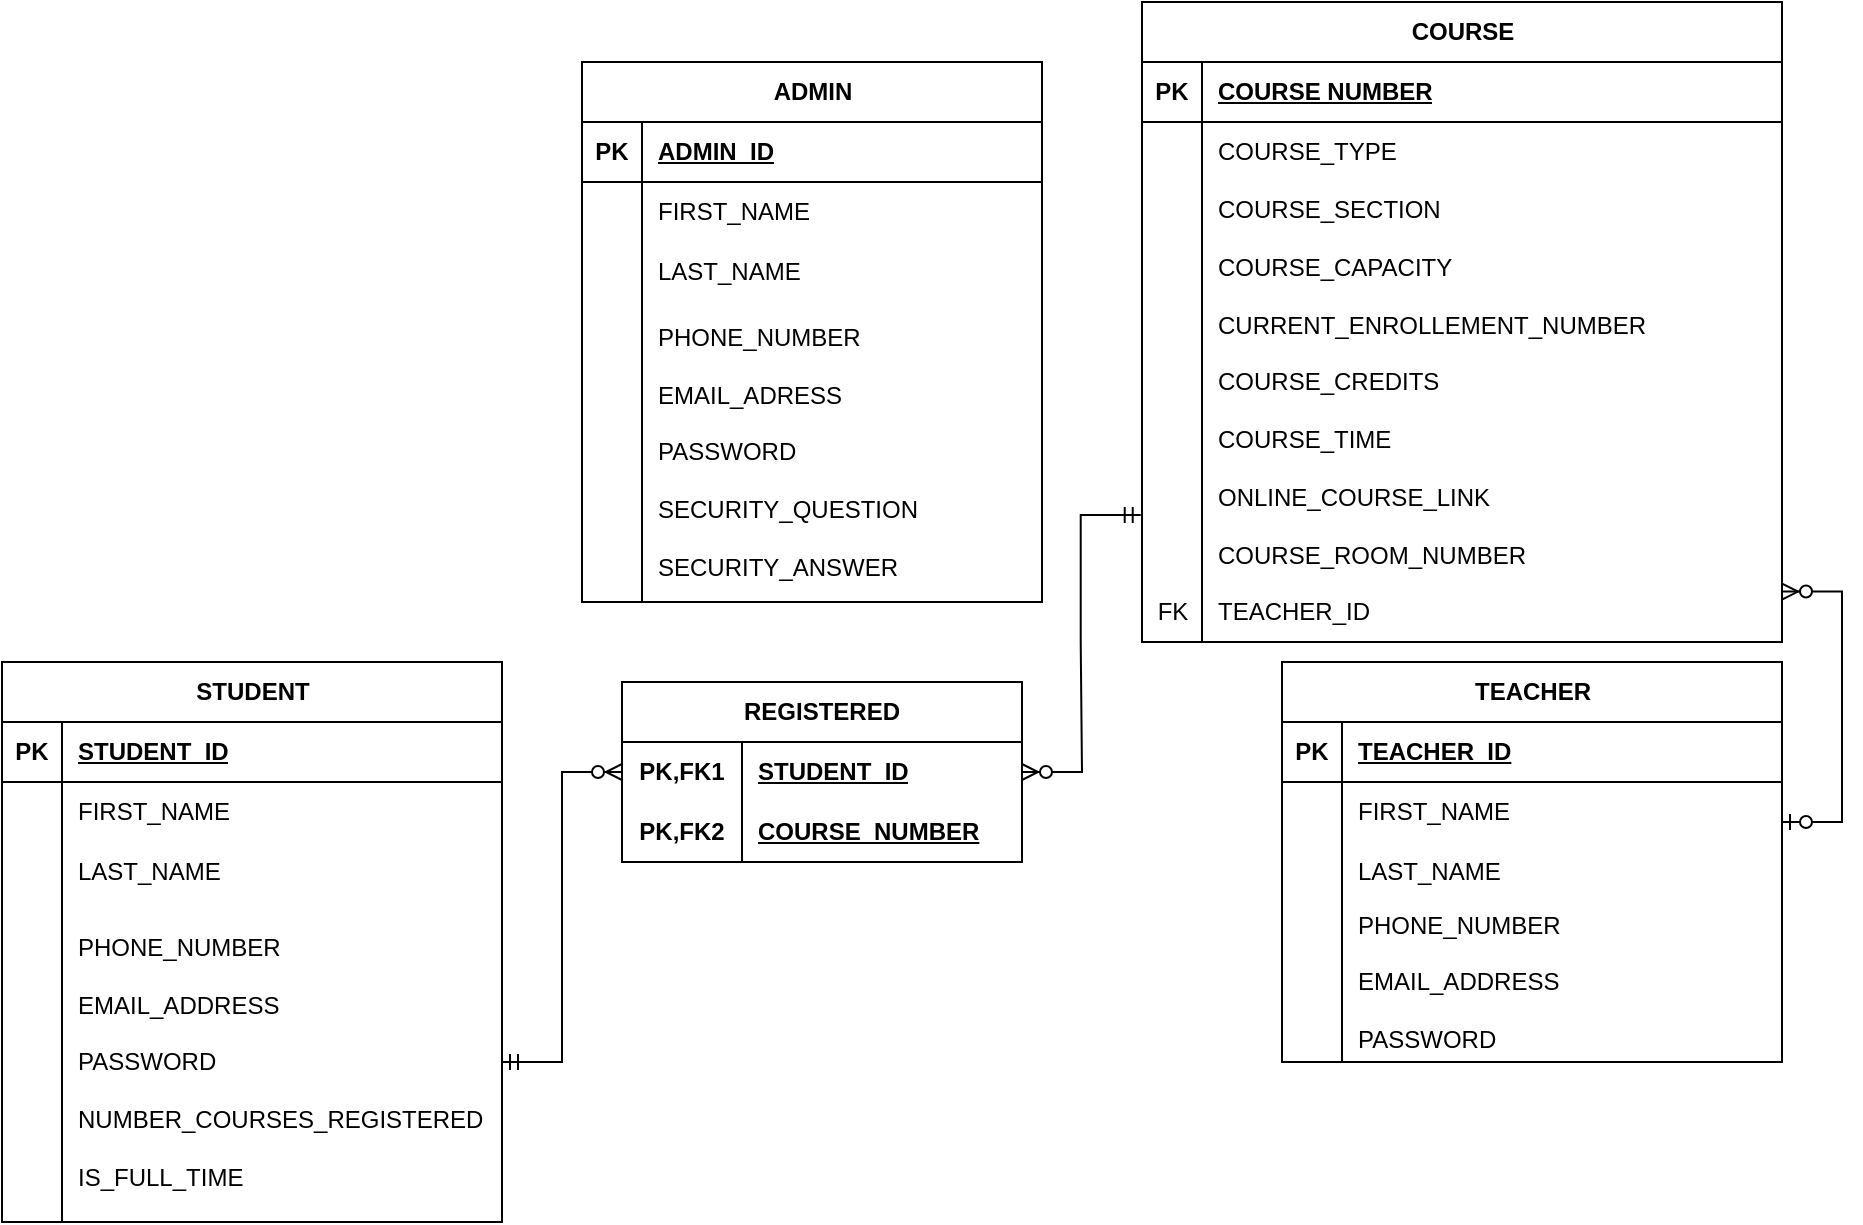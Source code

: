 <mxfile version="24.7.17">
  <diagram name="Page-1" id="-TKtuILGwWeq0tZ1v5R5">
    <mxGraphModel dx="2013" dy="608" grid="1" gridSize="10" guides="1" tooltips="1" connect="1" arrows="1" fold="1" page="1" pageScale="1" pageWidth="850" pageHeight="1100" math="0" shadow="0">
      <root>
        <mxCell id="0" />
        <mxCell id="1" parent="0" />
        <mxCell id="NUQO04EJ6B6fCOpDip4T-1" value="ADMIN" style="shape=table;startSize=30;container=1;collapsible=1;childLayout=tableLayout;fixedRows=1;rowLines=0;fontStyle=1;align=center;resizeLast=1;html=1;" parent="1" vertex="1">
          <mxGeometry x="250" y="130" width="230" height="270" as="geometry" />
        </mxCell>
        <mxCell id="NUQO04EJ6B6fCOpDip4T-2" value="" style="shape=tableRow;horizontal=0;startSize=0;swimlaneHead=0;swimlaneBody=0;fillColor=none;collapsible=0;dropTarget=0;points=[[0,0.5],[1,0.5]];portConstraint=eastwest;top=0;left=0;right=0;bottom=1;" parent="NUQO04EJ6B6fCOpDip4T-1" vertex="1">
          <mxGeometry y="30" width="230" height="30" as="geometry" />
        </mxCell>
        <mxCell id="NUQO04EJ6B6fCOpDip4T-3" value="PK" style="shape=partialRectangle;connectable=0;fillColor=none;top=0;left=0;bottom=0;right=0;fontStyle=1;overflow=hidden;whiteSpace=wrap;html=1;" parent="NUQO04EJ6B6fCOpDip4T-2" vertex="1">
          <mxGeometry width="30" height="30" as="geometry">
            <mxRectangle width="30" height="30" as="alternateBounds" />
          </mxGeometry>
        </mxCell>
        <mxCell id="NUQO04EJ6B6fCOpDip4T-4" value="ADMIN_ID" style="shape=partialRectangle;connectable=0;fillColor=none;top=0;left=0;bottom=0;right=0;align=left;spacingLeft=6;fontStyle=5;overflow=hidden;whiteSpace=wrap;html=1;" parent="NUQO04EJ6B6fCOpDip4T-2" vertex="1">
          <mxGeometry x="30" width="200" height="30" as="geometry">
            <mxRectangle width="200" height="30" as="alternateBounds" />
          </mxGeometry>
        </mxCell>
        <mxCell id="NUQO04EJ6B6fCOpDip4T-5" value="" style="shape=tableRow;horizontal=0;startSize=0;swimlaneHead=0;swimlaneBody=0;fillColor=none;collapsible=0;dropTarget=0;points=[[0,0.5],[1,0.5]];portConstraint=eastwest;top=0;left=0;right=0;bottom=0;" parent="NUQO04EJ6B6fCOpDip4T-1" vertex="1">
          <mxGeometry y="60" width="230" height="30" as="geometry" />
        </mxCell>
        <mxCell id="NUQO04EJ6B6fCOpDip4T-6" value="" style="shape=partialRectangle;connectable=0;fillColor=none;top=0;left=0;bottom=0;right=0;editable=1;overflow=hidden;whiteSpace=wrap;html=1;" parent="NUQO04EJ6B6fCOpDip4T-5" vertex="1">
          <mxGeometry width="30" height="30" as="geometry">
            <mxRectangle width="30" height="30" as="alternateBounds" />
          </mxGeometry>
        </mxCell>
        <mxCell id="NUQO04EJ6B6fCOpDip4T-7" value="&lt;span style=&quot;text-wrap: nowrap;&quot;&gt;FIRST_NAME&lt;/span&gt;" style="shape=partialRectangle;connectable=0;fillColor=none;top=0;left=0;bottom=0;right=0;align=left;spacingLeft=6;overflow=hidden;whiteSpace=wrap;html=1;" parent="NUQO04EJ6B6fCOpDip4T-5" vertex="1">
          <mxGeometry x="30" width="200" height="30" as="geometry">
            <mxRectangle width="200" height="30" as="alternateBounds" />
          </mxGeometry>
        </mxCell>
        <mxCell id="NUQO04EJ6B6fCOpDip4T-8" value="" style="shape=tableRow;horizontal=0;startSize=0;swimlaneHead=0;swimlaneBody=0;fillColor=none;collapsible=0;dropTarget=0;points=[[0,0.5],[1,0.5]];portConstraint=eastwest;top=0;left=0;right=0;bottom=0;" parent="NUQO04EJ6B6fCOpDip4T-1" vertex="1">
          <mxGeometry y="90" width="230" height="30" as="geometry" />
        </mxCell>
        <mxCell id="NUQO04EJ6B6fCOpDip4T-9" value="" style="shape=partialRectangle;connectable=0;fillColor=none;top=0;left=0;bottom=0;right=0;editable=1;overflow=hidden;whiteSpace=wrap;html=1;" parent="NUQO04EJ6B6fCOpDip4T-8" vertex="1">
          <mxGeometry width="30" height="30" as="geometry">
            <mxRectangle width="30" height="30" as="alternateBounds" />
          </mxGeometry>
        </mxCell>
        <mxCell id="NUQO04EJ6B6fCOpDip4T-10" value="LAST_NAME" style="shape=partialRectangle;connectable=0;fillColor=none;top=0;left=0;bottom=0;right=0;align=left;spacingLeft=6;overflow=hidden;whiteSpace=wrap;html=1;" parent="NUQO04EJ6B6fCOpDip4T-8" vertex="1">
          <mxGeometry x="30" width="200" height="30" as="geometry">
            <mxRectangle width="200" height="30" as="alternateBounds" />
          </mxGeometry>
        </mxCell>
        <mxCell id="NUQO04EJ6B6fCOpDip4T-11" value="" style="shape=tableRow;horizontal=0;startSize=0;swimlaneHead=0;swimlaneBody=0;fillColor=none;collapsible=0;dropTarget=0;points=[[0,0.5],[1,0.5]];portConstraint=eastwest;top=0;left=0;right=0;bottom=0;" parent="NUQO04EJ6B6fCOpDip4T-1" vertex="1">
          <mxGeometry y="120" width="230" height="150" as="geometry" />
        </mxCell>
        <mxCell id="NUQO04EJ6B6fCOpDip4T-12" value="" style="shape=partialRectangle;connectable=0;fillColor=none;top=0;left=0;bottom=0;right=0;editable=1;overflow=hidden;whiteSpace=wrap;html=1;" parent="NUQO04EJ6B6fCOpDip4T-11" vertex="1">
          <mxGeometry width="30" height="150" as="geometry">
            <mxRectangle width="30" height="150" as="alternateBounds" />
          </mxGeometry>
        </mxCell>
        <mxCell id="NUQO04EJ6B6fCOpDip4T-13" value="PHONE_NUMBER&lt;div&gt;&lt;br&gt;&lt;/div&gt;&lt;div&gt;EMAIL_ADRESS&lt;/div&gt;&lt;div&gt;&lt;br&gt;&lt;/div&gt;&lt;div&gt;PASSWORD&lt;/div&gt;&lt;div&gt;&lt;br&gt;&lt;/div&gt;&lt;div&gt;SECURITY_QUESTION&lt;/div&gt;&lt;div&gt;&lt;br&gt;&lt;/div&gt;&lt;div&gt;SECURITY_ANSWER&lt;/div&gt;" style="shape=partialRectangle;connectable=0;fillColor=none;top=0;left=0;bottom=0;right=0;align=left;spacingLeft=6;overflow=hidden;whiteSpace=wrap;html=1;" parent="NUQO04EJ6B6fCOpDip4T-11" vertex="1">
          <mxGeometry x="30" width="200" height="150" as="geometry">
            <mxRectangle width="200" height="150" as="alternateBounds" />
          </mxGeometry>
        </mxCell>
        <mxCell id="hhfPU-K17L_TT0AguboD-3" value="STUDENT" style="shape=table;startSize=30;container=1;collapsible=1;childLayout=tableLayout;fixedRows=1;rowLines=0;fontStyle=1;align=center;resizeLast=1;html=1;" parent="1" vertex="1">
          <mxGeometry x="-40" y="430" width="250" height="280" as="geometry" />
        </mxCell>
        <mxCell id="hhfPU-K17L_TT0AguboD-4" value="" style="shape=tableRow;horizontal=0;startSize=0;swimlaneHead=0;swimlaneBody=0;fillColor=none;collapsible=0;dropTarget=0;points=[[0,0.5],[1,0.5]];portConstraint=eastwest;top=0;left=0;right=0;bottom=1;" parent="hhfPU-K17L_TT0AguboD-3" vertex="1">
          <mxGeometry y="30" width="250" height="30" as="geometry" />
        </mxCell>
        <mxCell id="hhfPU-K17L_TT0AguboD-5" value="PK" style="shape=partialRectangle;connectable=0;fillColor=none;top=0;left=0;bottom=0;right=0;fontStyle=1;overflow=hidden;whiteSpace=wrap;html=1;" parent="hhfPU-K17L_TT0AguboD-4" vertex="1">
          <mxGeometry width="30" height="30" as="geometry">
            <mxRectangle width="30" height="30" as="alternateBounds" />
          </mxGeometry>
        </mxCell>
        <mxCell id="hhfPU-K17L_TT0AguboD-6" value="STUDENT_ID" style="shape=partialRectangle;connectable=0;fillColor=none;top=0;left=0;bottom=0;right=0;align=left;spacingLeft=6;fontStyle=5;overflow=hidden;whiteSpace=wrap;html=1;" parent="hhfPU-K17L_TT0AguboD-4" vertex="1">
          <mxGeometry x="30" width="220" height="30" as="geometry">
            <mxRectangle width="220" height="30" as="alternateBounds" />
          </mxGeometry>
        </mxCell>
        <mxCell id="hhfPU-K17L_TT0AguboD-7" value="" style="shape=tableRow;horizontal=0;startSize=0;swimlaneHead=0;swimlaneBody=0;fillColor=none;collapsible=0;dropTarget=0;points=[[0,0.5],[1,0.5]];portConstraint=eastwest;top=0;left=0;right=0;bottom=0;" parent="hhfPU-K17L_TT0AguboD-3" vertex="1">
          <mxGeometry y="60" width="250" height="30" as="geometry" />
        </mxCell>
        <mxCell id="hhfPU-K17L_TT0AguboD-8" value="" style="shape=partialRectangle;connectable=0;fillColor=none;top=0;left=0;bottom=0;right=0;editable=1;overflow=hidden;whiteSpace=wrap;html=1;" parent="hhfPU-K17L_TT0AguboD-7" vertex="1">
          <mxGeometry width="30" height="30" as="geometry">
            <mxRectangle width="30" height="30" as="alternateBounds" />
          </mxGeometry>
        </mxCell>
        <mxCell id="hhfPU-K17L_TT0AguboD-9" value="&lt;span style=&quot;text-wrap: nowrap;&quot;&gt;FIRST_NAME&lt;/span&gt;" style="shape=partialRectangle;connectable=0;fillColor=none;top=0;left=0;bottom=0;right=0;align=left;spacingLeft=6;overflow=hidden;whiteSpace=wrap;html=1;" parent="hhfPU-K17L_TT0AguboD-7" vertex="1">
          <mxGeometry x="30" width="220" height="30" as="geometry">
            <mxRectangle width="220" height="30" as="alternateBounds" />
          </mxGeometry>
        </mxCell>
        <mxCell id="hhfPU-K17L_TT0AguboD-10" value="" style="shape=tableRow;horizontal=0;startSize=0;swimlaneHead=0;swimlaneBody=0;fillColor=none;collapsible=0;dropTarget=0;points=[[0,0.5],[1,0.5]];portConstraint=eastwest;top=0;left=0;right=0;bottom=0;" parent="hhfPU-K17L_TT0AguboD-3" vertex="1">
          <mxGeometry y="90" width="250" height="30" as="geometry" />
        </mxCell>
        <mxCell id="hhfPU-K17L_TT0AguboD-11" value="" style="shape=partialRectangle;connectable=0;fillColor=none;top=0;left=0;bottom=0;right=0;editable=1;overflow=hidden;whiteSpace=wrap;html=1;" parent="hhfPU-K17L_TT0AguboD-10" vertex="1">
          <mxGeometry width="30" height="30" as="geometry">
            <mxRectangle width="30" height="30" as="alternateBounds" />
          </mxGeometry>
        </mxCell>
        <mxCell id="hhfPU-K17L_TT0AguboD-12" value="LAST_NAME" style="shape=partialRectangle;connectable=0;fillColor=none;top=0;left=0;bottom=0;right=0;align=left;spacingLeft=6;overflow=hidden;whiteSpace=wrap;html=1;" parent="hhfPU-K17L_TT0AguboD-10" vertex="1">
          <mxGeometry x="30" width="220" height="30" as="geometry">
            <mxRectangle width="220" height="30" as="alternateBounds" />
          </mxGeometry>
        </mxCell>
        <mxCell id="hhfPU-K17L_TT0AguboD-13" value="" style="shape=tableRow;horizontal=0;startSize=0;swimlaneHead=0;swimlaneBody=0;fillColor=none;collapsible=0;dropTarget=0;points=[[0,0.5],[1,0.5]];portConstraint=eastwest;top=0;left=0;right=0;bottom=0;" parent="hhfPU-K17L_TT0AguboD-3" vertex="1">
          <mxGeometry y="120" width="250" height="160" as="geometry" />
        </mxCell>
        <mxCell id="hhfPU-K17L_TT0AguboD-14" value="" style="shape=partialRectangle;connectable=0;fillColor=none;top=0;left=0;bottom=0;right=0;editable=1;overflow=hidden;whiteSpace=wrap;html=1;" parent="hhfPU-K17L_TT0AguboD-13" vertex="1">
          <mxGeometry width="30" height="160" as="geometry">
            <mxRectangle width="30" height="160" as="alternateBounds" />
          </mxGeometry>
        </mxCell>
        <mxCell id="hhfPU-K17L_TT0AguboD-15" value="PHONE_NUMBER&lt;div&gt;&lt;br&gt;&lt;/div&gt;&lt;div&gt;EMAIL_ADDRESS&lt;/div&gt;&lt;div&gt;&lt;br&gt;&lt;/div&gt;&lt;div&gt;PASSWORD&lt;/div&gt;&lt;div&gt;&lt;br&gt;&lt;/div&gt;&lt;div&gt;&lt;span style=&quot;text-wrap: nowrap;&quot;&gt;NUMBER_COURSES_REGISTERED&lt;/span&gt;&lt;br style=&quot;text-wrap: nowrap; padding: 0px; margin: 0px;&quot;&gt;&lt;br style=&quot;text-wrap: nowrap; padding: 0px; margin: 0px;&quot;&gt;&lt;span style=&quot;text-wrap: nowrap;&quot;&gt;IS_FULL_TIME&lt;/span&gt;&lt;br&gt;&lt;/div&gt;" style="shape=partialRectangle;connectable=0;fillColor=none;top=0;left=0;bottom=0;right=0;align=left;spacingLeft=6;overflow=hidden;whiteSpace=wrap;html=1;" parent="hhfPU-K17L_TT0AguboD-13" vertex="1">
          <mxGeometry x="30" width="220" height="160" as="geometry">
            <mxRectangle width="220" height="160" as="alternateBounds" />
          </mxGeometry>
        </mxCell>
        <mxCell id="e6Vo8f0mqYMIX86sGtt0-14" value="COURSE" style="shape=table;startSize=30;container=1;collapsible=1;childLayout=tableLayout;fixedRows=1;rowLines=0;fontStyle=1;align=center;resizeLast=1;html=1;" parent="1" vertex="1">
          <mxGeometry x="530" y="100" width="320" height="320" as="geometry" />
        </mxCell>
        <mxCell id="e6Vo8f0mqYMIX86sGtt0-15" value="" style="shape=tableRow;horizontal=0;startSize=0;swimlaneHead=0;swimlaneBody=0;fillColor=none;collapsible=0;dropTarget=0;points=[[0,0.5],[1,0.5]];portConstraint=eastwest;top=0;left=0;right=0;bottom=1;" parent="e6Vo8f0mqYMIX86sGtt0-14" vertex="1">
          <mxGeometry y="30" width="320" height="30" as="geometry" />
        </mxCell>
        <mxCell id="e6Vo8f0mqYMIX86sGtt0-16" value="PK" style="shape=partialRectangle;connectable=0;fillColor=none;top=0;left=0;bottom=0;right=0;fontStyle=1;overflow=hidden;whiteSpace=wrap;html=1;" parent="e6Vo8f0mqYMIX86sGtt0-15" vertex="1">
          <mxGeometry width="30" height="30" as="geometry">
            <mxRectangle width="30" height="30" as="alternateBounds" />
          </mxGeometry>
        </mxCell>
        <mxCell id="e6Vo8f0mqYMIX86sGtt0-17" value="COURSE NUMBER" style="shape=partialRectangle;connectable=0;fillColor=none;top=0;left=0;bottom=0;right=0;align=left;spacingLeft=6;fontStyle=5;overflow=hidden;whiteSpace=wrap;html=1;" parent="e6Vo8f0mqYMIX86sGtt0-15" vertex="1">
          <mxGeometry x="30" width="290" height="30" as="geometry">
            <mxRectangle width="290" height="30" as="alternateBounds" />
          </mxGeometry>
        </mxCell>
        <mxCell id="e6Vo8f0mqYMIX86sGtt0-18" value="" style="shape=tableRow;horizontal=0;startSize=0;swimlaneHead=0;swimlaneBody=0;fillColor=none;collapsible=0;dropTarget=0;points=[[0,0.5],[1,0.5]];portConstraint=eastwest;top=0;left=0;right=0;bottom=0;" parent="e6Vo8f0mqYMIX86sGtt0-14" vertex="1">
          <mxGeometry y="60" width="320" height="260" as="geometry" />
        </mxCell>
        <mxCell id="e6Vo8f0mqYMIX86sGtt0-19" value="&lt;div&gt;&lt;br&gt;&lt;/div&gt;&lt;div style=&quot;line-height: 150%;&quot;&gt;&lt;br&gt;&lt;/div&gt;" style="shape=partialRectangle;connectable=0;fillColor=none;top=0;left=0;bottom=0;right=0;editable=1;overflow=hidden;whiteSpace=wrap;html=1;" parent="e6Vo8f0mqYMIX86sGtt0-18" vertex="1">
          <mxGeometry width="30" height="260" as="geometry">
            <mxRectangle width="30" height="260" as="alternateBounds" />
          </mxGeometry>
        </mxCell>
        <mxCell id="e6Vo8f0mqYMIX86sGtt0-20" value="&lt;div&gt;&lt;span style=&quot;background-color: initial;&quot;&gt;COURSE_TYPE&lt;/span&gt;&lt;br&gt;&lt;/div&gt;&lt;div&gt;&lt;br&gt;&lt;/div&gt;&lt;div&gt;COURSE_SECTION&amp;nbsp;&lt;br&gt;&lt;br&gt;&lt;/div&gt;COURSE_CAPACITY&lt;div&gt;&lt;br&gt;CURRENT_ENROLLEMENT_NUMBER&lt;br&gt;&lt;br&gt;&lt;/div&gt;&lt;div&gt;COURSE_CREDITS&lt;br&gt;&lt;br&gt;&lt;/div&gt;&lt;div&gt;COURSE_TIME&lt;br&gt;&lt;/div&gt;&lt;div&gt;&lt;br&gt;&lt;/div&gt;&lt;div&gt;ONLINE_COURSE_LINK&lt;br&gt;&lt;br&gt;COURSE_ROOM_NUMBER&lt;/div&gt;&lt;div&gt;&lt;br&gt;&lt;/div&gt;&lt;div&gt;TEACHER_ID&lt;/div&gt;" style="shape=partialRectangle;connectable=0;fillColor=none;top=0;left=0;bottom=0;right=0;align=left;spacingLeft=6;overflow=hidden;whiteSpace=wrap;html=1;" parent="e6Vo8f0mqYMIX86sGtt0-18" vertex="1">
          <mxGeometry x="30" width="290" height="260" as="geometry">
            <mxRectangle width="290" height="260" as="alternateBounds" />
          </mxGeometry>
        </mxCell>
        <mxCell id="hhfPU-K17L_TT0AguboD-43" value="" style="edgeStyle=entityRelationEdgeStyle;fontSize=12;html=1;endArrow=ERzeroToMany;startArrow=ERmandOne;rounded=0;exitX=1;exitY=0.5;exitDx=0;exitDy=0;entryX=0;entryY=0.5;entryDx=0;entryDy=0;" parent="1" source="hhfPU-K17L_TT0AguboD-13" target="hhfPU-K17L_TT0AguboD-30" edge="1">
          <mxGeometry width="100" height="100" relative="1" as="geometry">
            <mxPoint x="290" y="830" as="sourcePoint" />
            <mxPoint x="390" y="730" as="targetPoint" />
          </mxGeometry>
        </mxCell>
        <mxCell id="hhfPU-K17L_TT0AguboD-29" value="REGISTERED" style="shape=table;startSize=30;container=1;collapsible=1;childLayout=tableLayout;fixedRows=1;rowLines=0;fontStyle=1;align=center;resizeLast=1;html=1;whiteSpace=wrap;" parent="1" vertex="1">
          <mxGeometry x="270" y="440" width="200" height="90" as="geometry" />
        </mxCell>
        <mxCell id="hhfPU-K17L_TT0AguboD-30" value="" style="shape=tableRow;horizontal=0;startSize=0;swimlaneHead=0;swimlaneBody=0;fillColor=none;collapsible=0;dropTarget=0;points=[[0,0.5],[1,0.5]];portConstraint=eastwest;top=0;left=0;right=0;bottom=0;html=1;" parent="hhfPU-K17L_TT0AguboD-29" vertex="1">
          <mxGeometry y="30" width="200" height="30" as="geometry" />
        </mxCell>
        <mxCell id="hhfPU-K17L_TT0AguboD-31" value="PK,FK1" style="shape=partialRectangle;connectable=0;fillColor=none;top=0;left=0;bottom=0;right=0;fontStyle=1;overflow=hidden;html=1;whiteSpace=wrap;" parent="hhfPU-K17L_TT0AguboD-30" vertex="1">
          <mxGeometry width="60" height="30" as="geometry">
            <mxRectangle width="60" height="30" as="alternateBounds" />
          </mxGeometry>
        </mxCell>
        <mxCell id="hhfPU-K17L_TT0AguboD-32" value="STUDENT_ID" style="shape=partialRectangle;connectable=0;fillColor=none;top=0;left=0;bottom=0;right=0;align=left;spacingLeft=6;fontStyle=5;overflow=hidden;html=1;whiteSpace=wrap;" parent="hhfPU-K17L_TT0AguboD-30" vertex="1">
          <mxGeometry x="60" width="140" height="30" as="geometry">
            <mxRectangle width="140" height="30" as="alternateBounds" />
          </mxGeometry>
        </mxCell>
        <mxCell id="hhfPU-K17L_TT0AguboD-33" value="" style="shape=tableRow;horizontal=0;startSize=0;swimlaneHead=0;swimlaneBody=0;fillColor=none;collapsible=0;dropTarget=0;points=[[0,0.5],[1,0.5]];portConstraint=eastwest;top=0;left=0;right=0;bottom=1;html=1;" parent="hhfPU-K17L_TT0AguboD-29" vertex="1">
          <mxGeometry y="60" width="200" height="30" as="geometry" />
        </mxCell>
        <mxCell id="hhfPU-K17L_TT0AguboD-34" value="PK,FK2" style="shape=partialRectangle;connectable=0;fillColor=none;top=0;left=0;bottom=0;right=0;fontStyle=1;overflow=hidden;html=1;whiteSpace=wrap;" parent="hhfPU-K17L_TT0AguboD-33" vertex="1">
          <mxGeometry width="60" height="30" as="geometry">
            <mxRectangle width="60" height="30" as="alternateBounds" />
          </mxGeometry>
        </mxCell>
        <mxCell id="hhfPU-K17L_TT0AguboD-35" value="COURSE_NUMBER" style="shape=partialRectangle;connectable=0;fillColor=none;top=0;left=0;bottom=0;right=0;align=left;spacingLeft=6;fontStyle=5;overflow=hidden;html=1;whiteSpace=wrap;" parent="hhfPU-K17L_TT0AguboD-33" vertex="1">
          <mxGeometry x="60" width="140" height="30" as="geometry">
            <mxRectangle width="140" height="30" as="alternateBounds" />
          </mxGeometry>
        </mxCell>
        <mxCell id="hhfPU-K17L_TT0AguboD-45" value="" style="edgeStyle=entityRelationEdgeStyle;fontSize=12;html=1;endArrow=ERzeroToMany;startArrow=ERmandOne;rounded=0;entryX=1;entryY=0.5;entryDx=0;entryDy=0;exitX=-0.002;exitY=0.756;exitDx=0;exitDy=0;exitPerimeter=0;" parent="1" source="e6Vo8f0mqYMIX86sGtt0-18" target="hhfPU-K17L_TT0AguboD-30" edge="1">
          <mxGeometry width="100" height="100" relative="1" as="geometry">
            <mxPoint x="560" y="430" as="sourcePoint" />
            <mxPoint x="320" y="320" as="targetPoint" />
            <Array as="points">
              <mxPoint x="490" y="340" />
            </Array>
          </mxGeometry>
        </mxCell>
        <mxCell id="2fz_GiQOijoRUf8ZAmGl-1" value="TEACHER" style="shape=table;startSize=30;container=1;collapsible=1;childLayout=tableLayout;fixedRows=1;rowLines=0;fontStyle=1;align=center;resizeLast=1;html=1;" vertex="1" parent="1">
          <mxGeometry x="600" y="430" width="250" height="200" as="geometry" />
        </mxCell>
        <mxCell id="2fz_GiQOijoRUf8ZAmGl-2" value="" style="shape=tableRow;horizontal=0;startSize=0;swimlaneHead=0;swimlaneBody=0;fillColor=none;collapsible=0;dropTarget=0;points=[[0,0.5],[1,0.5]];portConstraint=eastwest;top=0;left=0;right=0;bottom=1;" vertex="1" parent="2fz_GiQOijoRUf8ZAmGl-1">
          <mxGeometry y="30" width="250" height="30" as="geometry" />
        </mxCell>
        <mxCell id="2fz_GiQOijoRUf8ZAmGl-3" value="PK" style="shape=partialRectangle;connectable=0;fillColor=none;top=0;left=0;bottom=0;right=0;fontStyle=1;overflow=hidden;whiteSpace=wrap;html=1;" vertex="1" parent="2fz_GiQOijoRUf8ZAmGl-2">
          <mxGeometry width="30" height="30" as="geometry">
            <mxRectangle width="30" height="30" as="alternateBounds" />
          </mxGeometry>
        </mxCell>
        <mxCell id="2fz_GiQOijoRUf8ZAmGl-4" value="TEACHER_ID" style="shape=partialRectangle;connectable=0;fillColor=none;top=0;left=0;bottom=0;right=0;align=left;spacingLeft=6;fontStyle=5;overflow=hidden;whiteSpace=wrap;html=1;" vertex="1" parent="2fz_GiQOijoRUf8ZAmGl-2">
          <mxGeometry x="30" width="220" height="30" as="geometry">
            <mxRectangle width="220" height="30" as="alternateBounds" />
          </mxGeometry>
        </mxCell>
        <mxCell id="2fz_GiQOijoRUf8ZAmGl-5" value="" style="shape=tableRow;horizontal=0;startSize=0;swimlaneHead=0;swimlaneBody=0;fillColor=none;collapsible=0;dropTarget=0;points=[[0,0.5],[1,0.5]];portConstraint=eastwest;top=0;left=0;right=0;bottom=0;" vertex="1" parent="2fz_GiQOijoRUf8ZAmGl-1">
          <mxGeometry y="60" width="250" height="30" as="geometry" />
        </mxCell>
        <mxCell id="2fz_GiQOijoRUf8ZAmGl-6" value="" style="shape=partialRectangle;connectable=0;fillColor=none;top=0;left=0;bottom=0;right=0;editable=1;overflow=hidden;whiteSpace=wrap;html=1;" vertex="1" parent="2fz_GiQOijoRUf8ZAmGl-5">
          <mxGeometry width="30" height="30" as="geometry">
            <mxRectangle width="30" height="30" as="alternateBounds" />
          </mxGeometry>
        </mxCell>
        <mxCell id="2fz_GiQOijoRUf8ZAmGl-7" value="&lt;span style=&quot;text-wrap: nowrap;&quot;&gt;FIRST_NAME&lt;/span&gt;" style="shape=partialRectangle;connectable=0;fillColor=none;top=0;left=0;bottom=0;right=0;align=left;spacingLeft=6;overflow=hidden;whiteSpace=wrap;html=1;" vertex="1" parent="2fz_GiQOijoRUf8ZAmGl-5">
          <mxGeometry x="30" width="220" height="30" as="geometry">
            <mxRectangle width="220" height="30" as="alternateBounds" />
          </mxGeometry>
        </mxCell>
        <mxCell id="2fz_GiQOijoRUf8ZAmGl-8" value="" style="shape=tableRow;horizontal=0;startSize=0;swimlaneHead=0;swimlaneBody=0;fillColor=none;collapsible=0;dropTarget=0;points=[[0,0.5],[1,0.5]];portConstraint=eastwest;top=0;left=0;right=0;bottom=0;" vertex="1" parent="2fz_GiQOijoRUf8ZAmGl-1">
          <mxGeometry y="90" width="250" height="30" as="geometry" />
        </mxCell>
        <mxCell id="2fz_GiQOijoRUf8ZAmGl-9" value="" style="shape=partialRectangle;connectable=0;fillColor=none;top=0;left=0;bottom=0;right=0;editable=1;overflow=hidden;whiteSpace=wrap;html=1;" vertex="1" parent="2fz_GiQOijoRUf8ZAmGl-8">
          <mxGeometry width="30" height="30" as="geometry">
            <mxRectangle width="30" height="30" as="alternateBounds" />
          </mxGeometry>
        </mxCell>
        <mxCell id="2fz_GiQOijoRUf8ZAmGl-10" value="LAST_NAME" style="shape=partialRectangle;connectable=0;fillColor=none;top=0;left=0;bottom=0;right=0;align=left;spacingLeft=6;overflow=hidden;whiteSpace=wrap;html=1;" vertex="1" parent="2fz_GiQOijoRUf8ZAmGl-8">
          <mxGeometry x="30" width="220" height="30" as="geometry">
            <mxRectangle width="220" height="30" as="alternateBounds" />
          </mxGeometry>
        </mxCell>
        <mxCell id="2fz_GiQOijoRUf8ZAmGl-11" value="" style="shape=tableRow;horizontal=0;startSize=0;swimlaneHead=0;swimlaneBody=0;fillColor=none;collapsible=0;dropTarget=0;points=[[0,0.5],[1,0.5]];portConstraint=eastwest;top=0;left=0;right=0;bottom=0;" vertex="1" parent="2fz_GiQOijoRUf8ZAmGl-1">
          <mxGeometry y="120" width="250" height="80" as="geometry" />
        </mxCell>
        <mxCell id="2fz_GiQOijoRUf8ZAmGl-12" value="" style="shape=partialRectangle;connectable=0;fillColor=none;top=0;left=0;bottom=0;right=0;editable=1;overflow=hidden;whiteSpace=wrap;html=1;" vertex="1" parent="2fz_GiQOijoRUf8ZAmGl-11">
          <mxGeometry width="30" height="80" as="geometry">
            <mxRectangle width="30" height="80" as="alternateBounds" />
          </mxGeometry>
        </mxCell>
        <mxCell id="2fz_GiQOijoRUf8ZAmGl-13" value="PHONE_NUMBER&lt;div&gt;&lt;br&gt;&lt;/div&gt;&lt;div&gt;EMAIL_ADDRESS&lt;/div&gt;&lt;div&gt;&lt;br&gt;&lt;/div&gt;&lt;div&gt;PASSWORD&lt;/div&gt;" style="shape=partialRectangle;connectable=0;fillColor=none;top=0;left=0;bottom=0;right=0;align=left;spacingLeft=6;overflow=hidden;whiteSpace=wrap;html=1;" vertex="1" parent="2fz_GiQOijoRUf8ZAmGl-11">
          <mxGeometry x="30" width="220" height="80" as="geometry">
            <mxRectangle width="220" height="80" as="alternateBounds" />
          </mxGeometry>
        </mxCell>
        <mxCell id="2fz_GiQOijoRUf8ZAmGl-17" value="" style="edgeStyle=entityRelationEdgeStyle;fontSize=12;html=1;endArrow=ERzeroToMany;startArrow=ERzeroToOne;rounded=0;entryX=1;entryY=0.903;entryDx=0;entryDy=0;entryPerimeter=0;" edge="1" parent="1" target="e6Vo8f0mqYMIX86sGtt0-18">
          <mxGeometry width="100" height="100" relative="1" as="geometry">
            <mxPoint x="850" y="510" as="sourcePoint" />
            <mxPoint x="990" y="410" as="targetPoint" />
          </mxGeometry>
        </mxCell>
        <mxCell id="2fz_GiQOijoRUf8ZAmGl-18" value="FK" style="text;html=1;align=center;verticalAlign=middle;resizable=0;points=[];autosize=1;strokeColor=none;fillColor=none;" vertex="1" parent="1">
          <mxGeometry x="525" y="390" width="40" height="30" as="geometry" />
        </mxCell>
      </root>
    </mxGraphModel>
  </diagram>
</mxfile>
